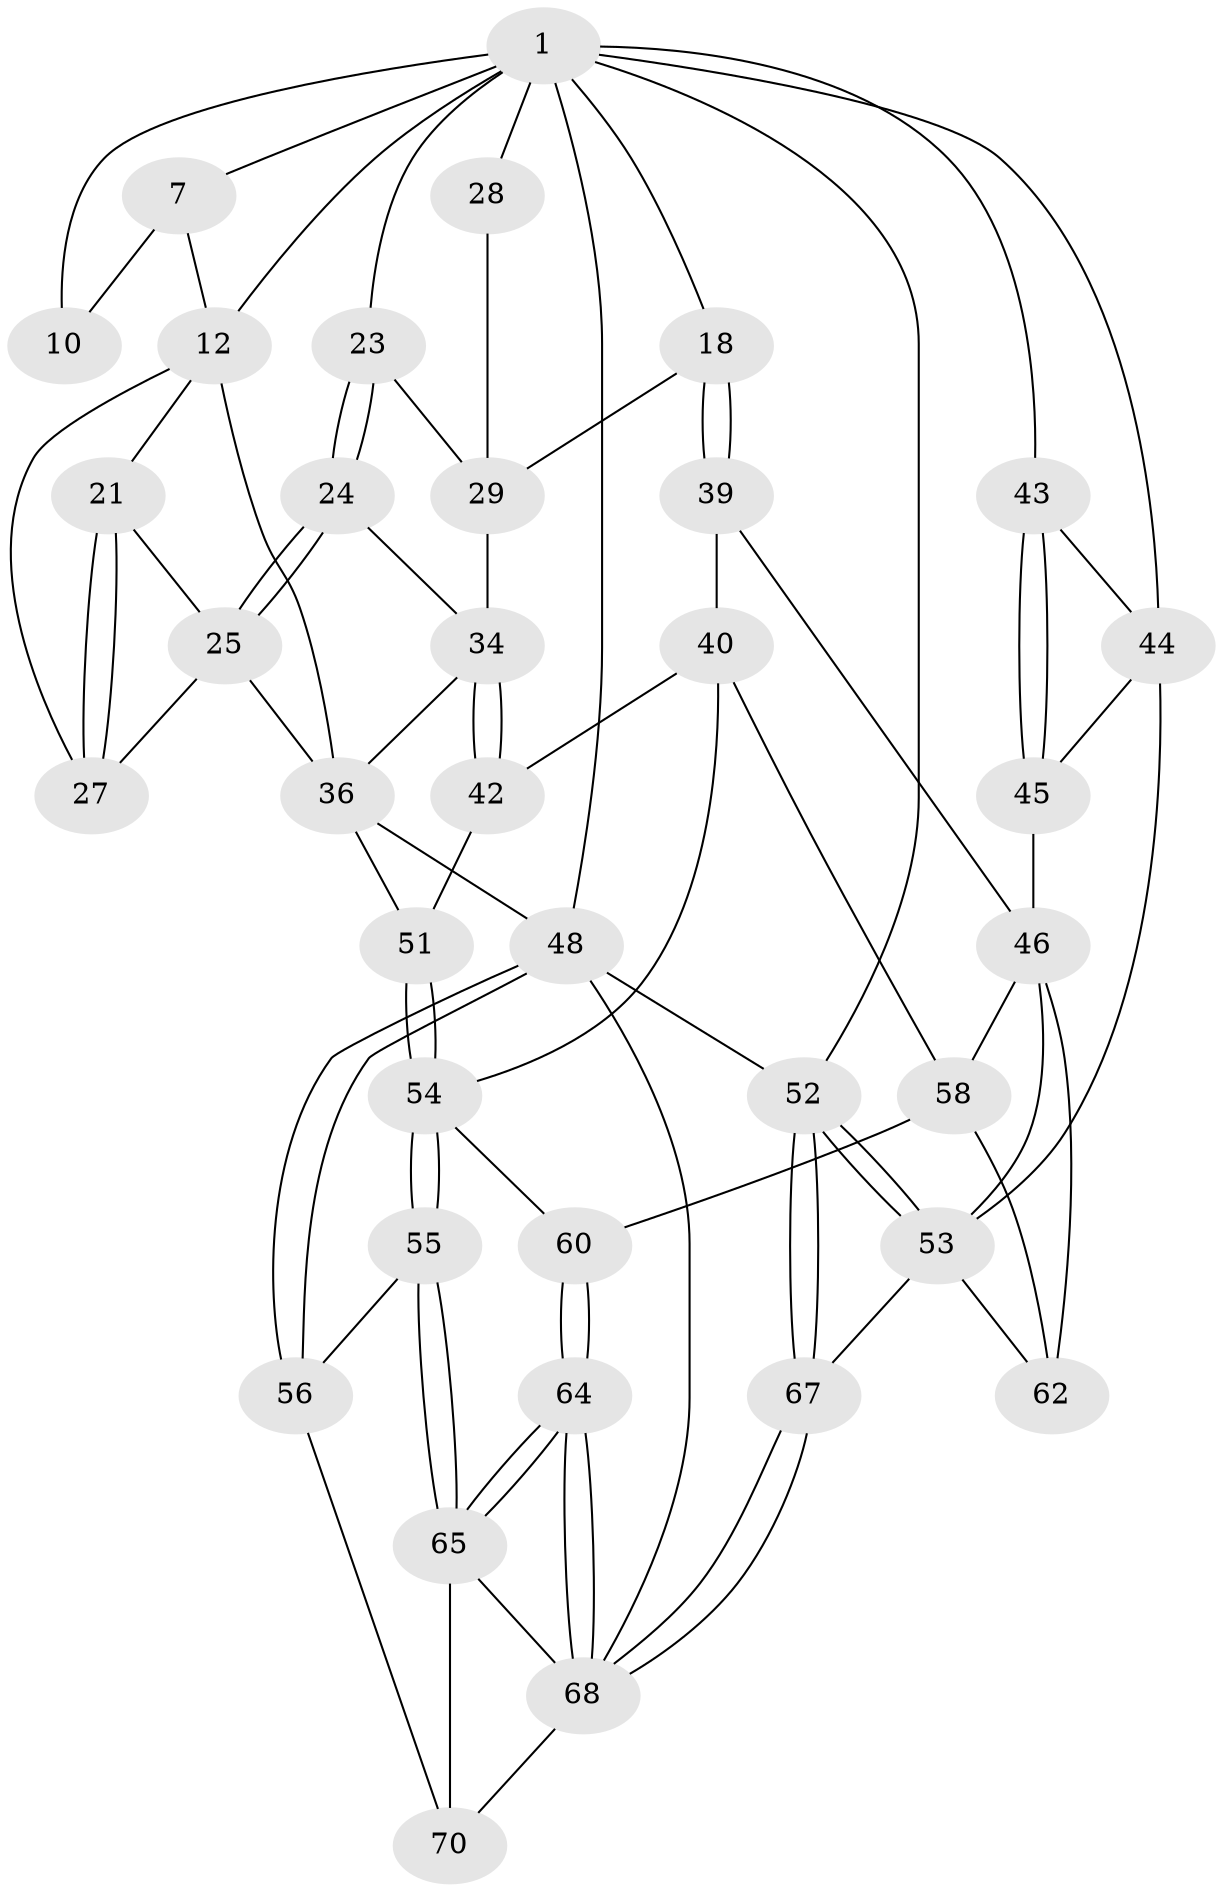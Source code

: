 // original degree distribution, {3: 0.041666666666666664, 4: 0.2222222222222222, 5: 0.5138888888888888, 6: 0.2222222222222222}
// Generated by graph-tools (version 1.1) at 2025/17/03/09/25 04:17:23]
// undirected, 36 vertices, 83 edges
graph export_dot {
graph [start="1"]
  node [color=gray90,style=filled];
  1 [pos="+0.415150727318987+0",super="+8+2"];
  7 [pos="+0.3223846633152565+0",super="+11"];
  10 [pos="+0.2142234633615247+0.12630976652529274"];
  12 [pos="+0+0",super="+31+13"];
  18 [pos="+0.7260638194781025+0.2974472735702881",super="+19"];
  21 [pos="+0.04027305497265833+0.10531339380012895",super="+22"];
  23 [pos="+0.3147090131075571+0.23592258627520934"];
  24 [pos="+0.28116496883897774+0.3210288453137468"];
  25 [pos="+0.18630387990256075+0.2918650985106064",super="+26+32"];
  27 [pos="+0.08549613228279158+0.19691969615540705",super="+30"];
  28 [pos="+0.34875901864097036+0.2034229109466444"];
  29 [pos="+0.32975542421768406+0.22403452947834107",super="+33"];
  34 [pos="+0.3728004007764246+0.4461355274296332",super="+35"];
  36 [pos="+0.04958188263795396+0.49672596323100543",super="+37+38"];
  39 [pos="+0.7038144736867602+0.4524502500114096"];
  40 [pos="+0.46404430220363024+0.5757398795094965",super="+41"];
  42 [pos="+0.3838966052546027+0.47593015584157383"];
  43 [pos="+0.8902628962909374+0.2617672495380108"];
  44 [pos="+1+0.1360585235738408",super="+50"];
  45 [pos="+0.9411641809068994+0.6356212605113667"];
  46 [pos="+0.8227920798820925+0.6371537031465562",super="+61+47"];
  48 [pos="+0+0.7411541185071087",super="+49"];
  51 [pos="+0.21033001762148246+0.6220920058297762"];
  52 [pos="+1+1"];
  53 [pos="+1+1",super="+63"];
  54 [pos="+0.21660189323255544+0.7259214384233986",super="+57"];
  55 [pos="+0.16135515275452214+0.7794294421879443"];
  56 [pos="+0.12435444221322109+0.7827294114939697"];
  58 [pos="+0.6236659728984593+0.6487565785979909",super="+59"];
  60 [pos="+0.49341878033744213+0.8376990447566918"];
  62 [pos="+0.6930941873536582+0.7946154020622683"];
  64 [pos="+0.47433188129674125+0.9133505689421738"];
  65 [pos="+0.21992990966013043+0.8576489740045287",super="+69"];
  67 [pos="+0.6488690394194611+1"];
  68 [pos="+0.48996062376505917+1",super="+71"];
  70 [pos="+0.12407572821143538+0.9850865241979055"];
  1 -- 10;
  1 -- 23;
  1 -- 7;
  1 -- 43;
  1 -- 12;
  1 -- 44;
  1 -- 18 [weight=2];
  1 -- 52;
  1 -- 28 [weight=2];
  1 -- 48;
  7 -- 10;
  7 -- 12;
  12 -- 36;
  12 -- 27;
  12 -- 21;
  18 -- 39;
  18 -- 39;
  18 -- 29;
  21 -- 27;
  21 -- 27;
  21 -- 25;
  23 -- 24;
  23 -- 24;
  23 -- 29;
  24 -- 25;
  24 -- 25;
  24 -- 34;
  25 -- 27 [weight=2];
  25 -- 36;
  28 -- 29;
  29 -- 34;
  34 -- 42;
  34 -- 42;
  34 -- 36;
  36 -- 48;
  36 -- 51;
  39 -- 40;
  39 -- 46;
  40 -- 58;
  40 -- 42;
  40 -- 54;
  42 -- 51;
  43 -- 44;
  43 -- 45;
  43 -- 45;
  44 -- 53;
  44 -- 45;
  45 -- 46;
  46 -- 62;
  46 -- 58;
  46 -- 53;
  48 -- 56;
  48 -- 56;
  48 -- 52;
  48 -- 68;
  51 -- 54;
  51 -- 54;
  52 -- 53;
  52 -- 53;
  52 -- 67;
  52 -- 67;
  53 -- 62;
  53 -- 67;
  54 -- 55;
  54 -- 55;
  54 -- 60;
  55 -- 56;
  55 -- 65;
  55 -- 65;
  56 -- 70;
  58 -- 60;
  58 -- 62;
  60 -- 64;
  60 -- 64;
  64 -- 65;
  64 -- 65;
  64 -- 68;
  64 -- 68;
  65 -- 68;
  65 -- 70;
  67 -- 68;
  67 -- 68;
  68 -- 70;
}
